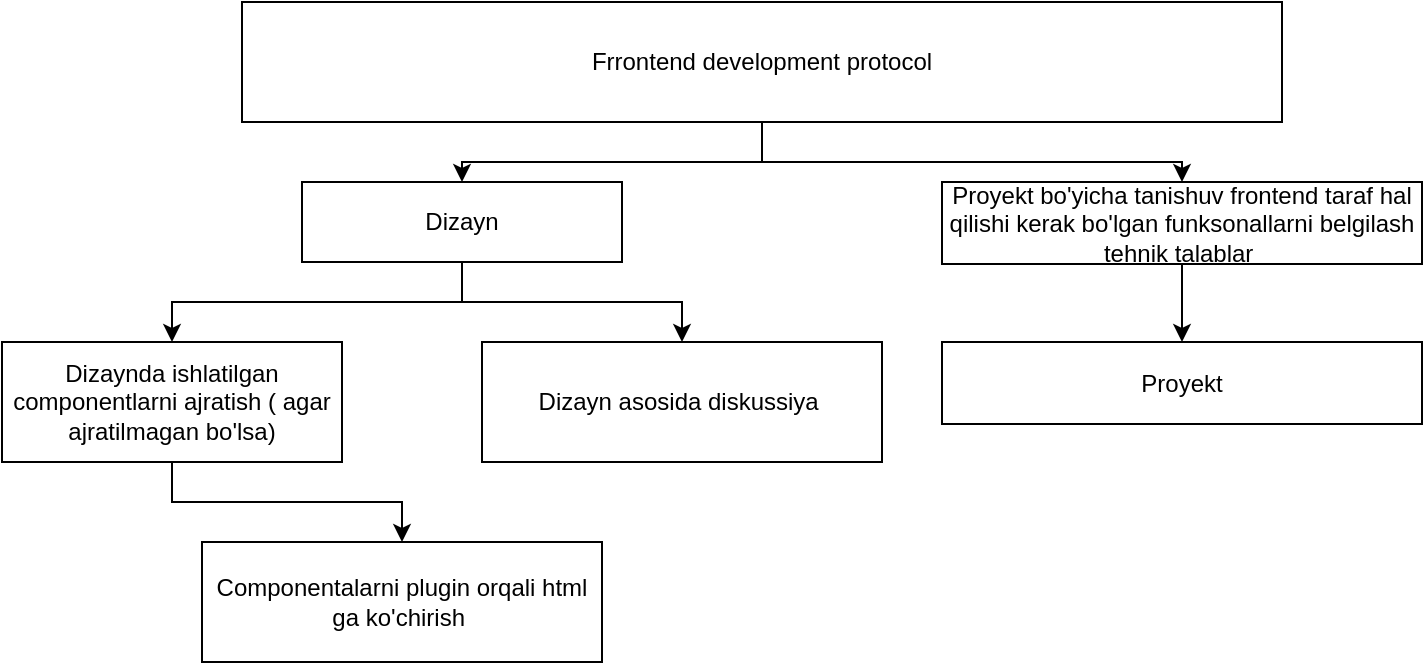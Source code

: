 <mxfile version="24.7.17">
  <diagram name="Page-1" id="ArStcaM5DUYL-hzr79vU">
    <mxGraphModel dx="1195" dy="643" grid="1" gridSize="10" guides="1" tooltips="1" connect="1" arrows="1" fold="1" page="1" pageScale="1" pageWidth="850" pageHeight="1100" math="0" shadow="0">
      <root>
        <mxCell id="0" />
        <mxCell id="1" parent="0" />
        <mxCell id="h19QluJANSFqdkkZkH_Q-4" value="" style="edgeStyle=orthogonalEdgeStyle;rounded=0;orthogonalLoop=1;jettySize=auto;html=1;" edge="1" parent="1" source="h19QluJANSFqdkkZkH_Q-1" target="h19QluJANSFqdkkZkH_Q-2">
          <mxGeometry relative="1" as="geometry" />
        </mxCell>
        <mxCell id="h19QluJANSFqdkkZkH_Q-15" style="edgeStyle=orthogonalEdgeStyle;rounded=0;orthogonalLoop=1;jettySize=auto;html=1;exitX=0.5;exitY=1;exitDx=0;exitDy=0;entryX=0.5;entryY=0;entryDx=0;entryDy=0;" edge="1" parent="1" source="h19QluJANSFqdkkZkH_Q-1" target="h19QluJANSFqdkkZkH_Q-12">
          <mxGeometry relative="1" as="geometry" />
        </mxCell>
        <mxCell id="h19QluJANSFqdkkZkH_Q-1" value="Frrontend development protocol" style="rounded=0;whiteSpace=wrap;html=1;" vertex="1" parent="1">
          <mxGeometry x="160" y="30" width="520" height="60" as="geometry" />
        </mxCell>
        <mxCell id="h19QluJANSFqdkkZkH_Q-7" value="" style="edgeStyle=orthogonalEdgeStyle;rounded=0;orthogonalLoop=1;jettySize=auto;html=1;" edge="1" parent="1" source="h19QluJANSFqdkkZkH_Q-2" target="h19QluJANSFqdkkZkH_Q-6">
          <mxGeometry relative="1" as="geometry" />
        </mxCell>
        <mxCell id="h19QluJANSFqdkkZkH_Q-11" value="" style="edgeStyle=orthogonalEdgeStyle;rounded=0;orthogonalLoop=1;jettySize=auto;html=1;" edge="1" parent="1" source="h19QluJANSFqdkkZkH_Q-2" target="h19QluJANSFqdkkZkH_Q-10">
          <mxGeometry relative="1" as="geometry" />
        </mxCell>
        <mxCell id="h19QluJANSFqdkkZkH_Q-2" value="Dizayn" style="rounded=0;whiteSpace=wrap;html=1;" vertex="1" parent="1">
          <mxGeometry x="190" y="120" width="160" height="40" as="geometry" />
        </mxCell>
        <mxCell id="h19QluJANSFqdkkZkH_Q-9" style="edgeStyle=orthogonalEdgeStyle;rounded=0;orthogonalLoop=1;jettySize=auto;html=1;exitX=0.5;exitY=1;exitDx=0;exitDy=0;" edge="1" parent="1" source="h19QluJANSFqdkkZkH_Q-6" target="h19QluJANSFqdkkZkH_Q-8">
          <mxGeometry relative="1" as="geometry" />
        </mxCell>
        <mxCell id="h19QluJANSFqdkkZkH_Q-6" value="Dizaynda ishlatilgan componentlarni ajratish ( agar ajratilmagan bo&#39;lsa)" style="rounded=0;whiteSpace=wrap;html=1;" vertex="1" parent="1">
          <mxGeometry x="40" y="200" width="170" height="60" as="geometry" />
        </mxCell>
        <mxCell id="h19QluJANSFqdkkZkH_Q-8" value="Componentalarni plugin orqali html ga ko&#39;chirish&amp;nbsp;" style="rounded=0;whiteSpace=wrap;html=1;" vertex="1" parent="1">
          <mxGeometry x="140" y="300" width="200" height="60" as="geometry" />
        </mxCell>
        <mxCell id="h19QluJANSFqdkkZkH_Q-10" value="Dizayn asosida diskussiya&amp;nbsp;" style="rounded=0;whiteSpace=wrap;html=1;" vertex="1" parent="1">
          <mxGeometry x="280" y="200" width="200" height="60" as="geometry" />
        </mxCell>
        <mxCell id="h19QluJANSFqdkkZkH_Q-17" value="" style="edgeStyle=orthogonalEdgeStyle;rounded=0;orthogonalLoop=1;jettySize=auto;html=1;" edge="1" parent="1" source="h19QluJANSFqdkkZkH_Q-12" target="h19QluJANSFqdkkZkH_Q-16">
          <mxGeometry relative="1" as="geometry" />
        </mxCell>
        <mxCell id="h19QluJANSFqdkkZkH_Q-12" value="Proyekt bo&#39;yicha tanishuv frontend taraf hal qilishi kerak bo&#39;lgan funksonallarni belgilash tehnik talablar&amp;nbsp;" style="rounded=0;whiteSpace=wrap;html=1;" vertex="1" parent="1">
          <mxGeometry x="510" y="120" width="240" height="41" as="geometry" />
        </mxCell>
        <mxCell id="h19QluJANSFqdkkZkH_Q-16" value="Proyekt" style="rounded=0;whiteSpace=wrap;html=1;" vertex="1" parent="1">
          <mxGeometry x="510" y="200" width="240" height="41" as="geometry" />
        </mxCell>
      </root>
    </mxGraphModel>
  </diagram>
</mxfile>
